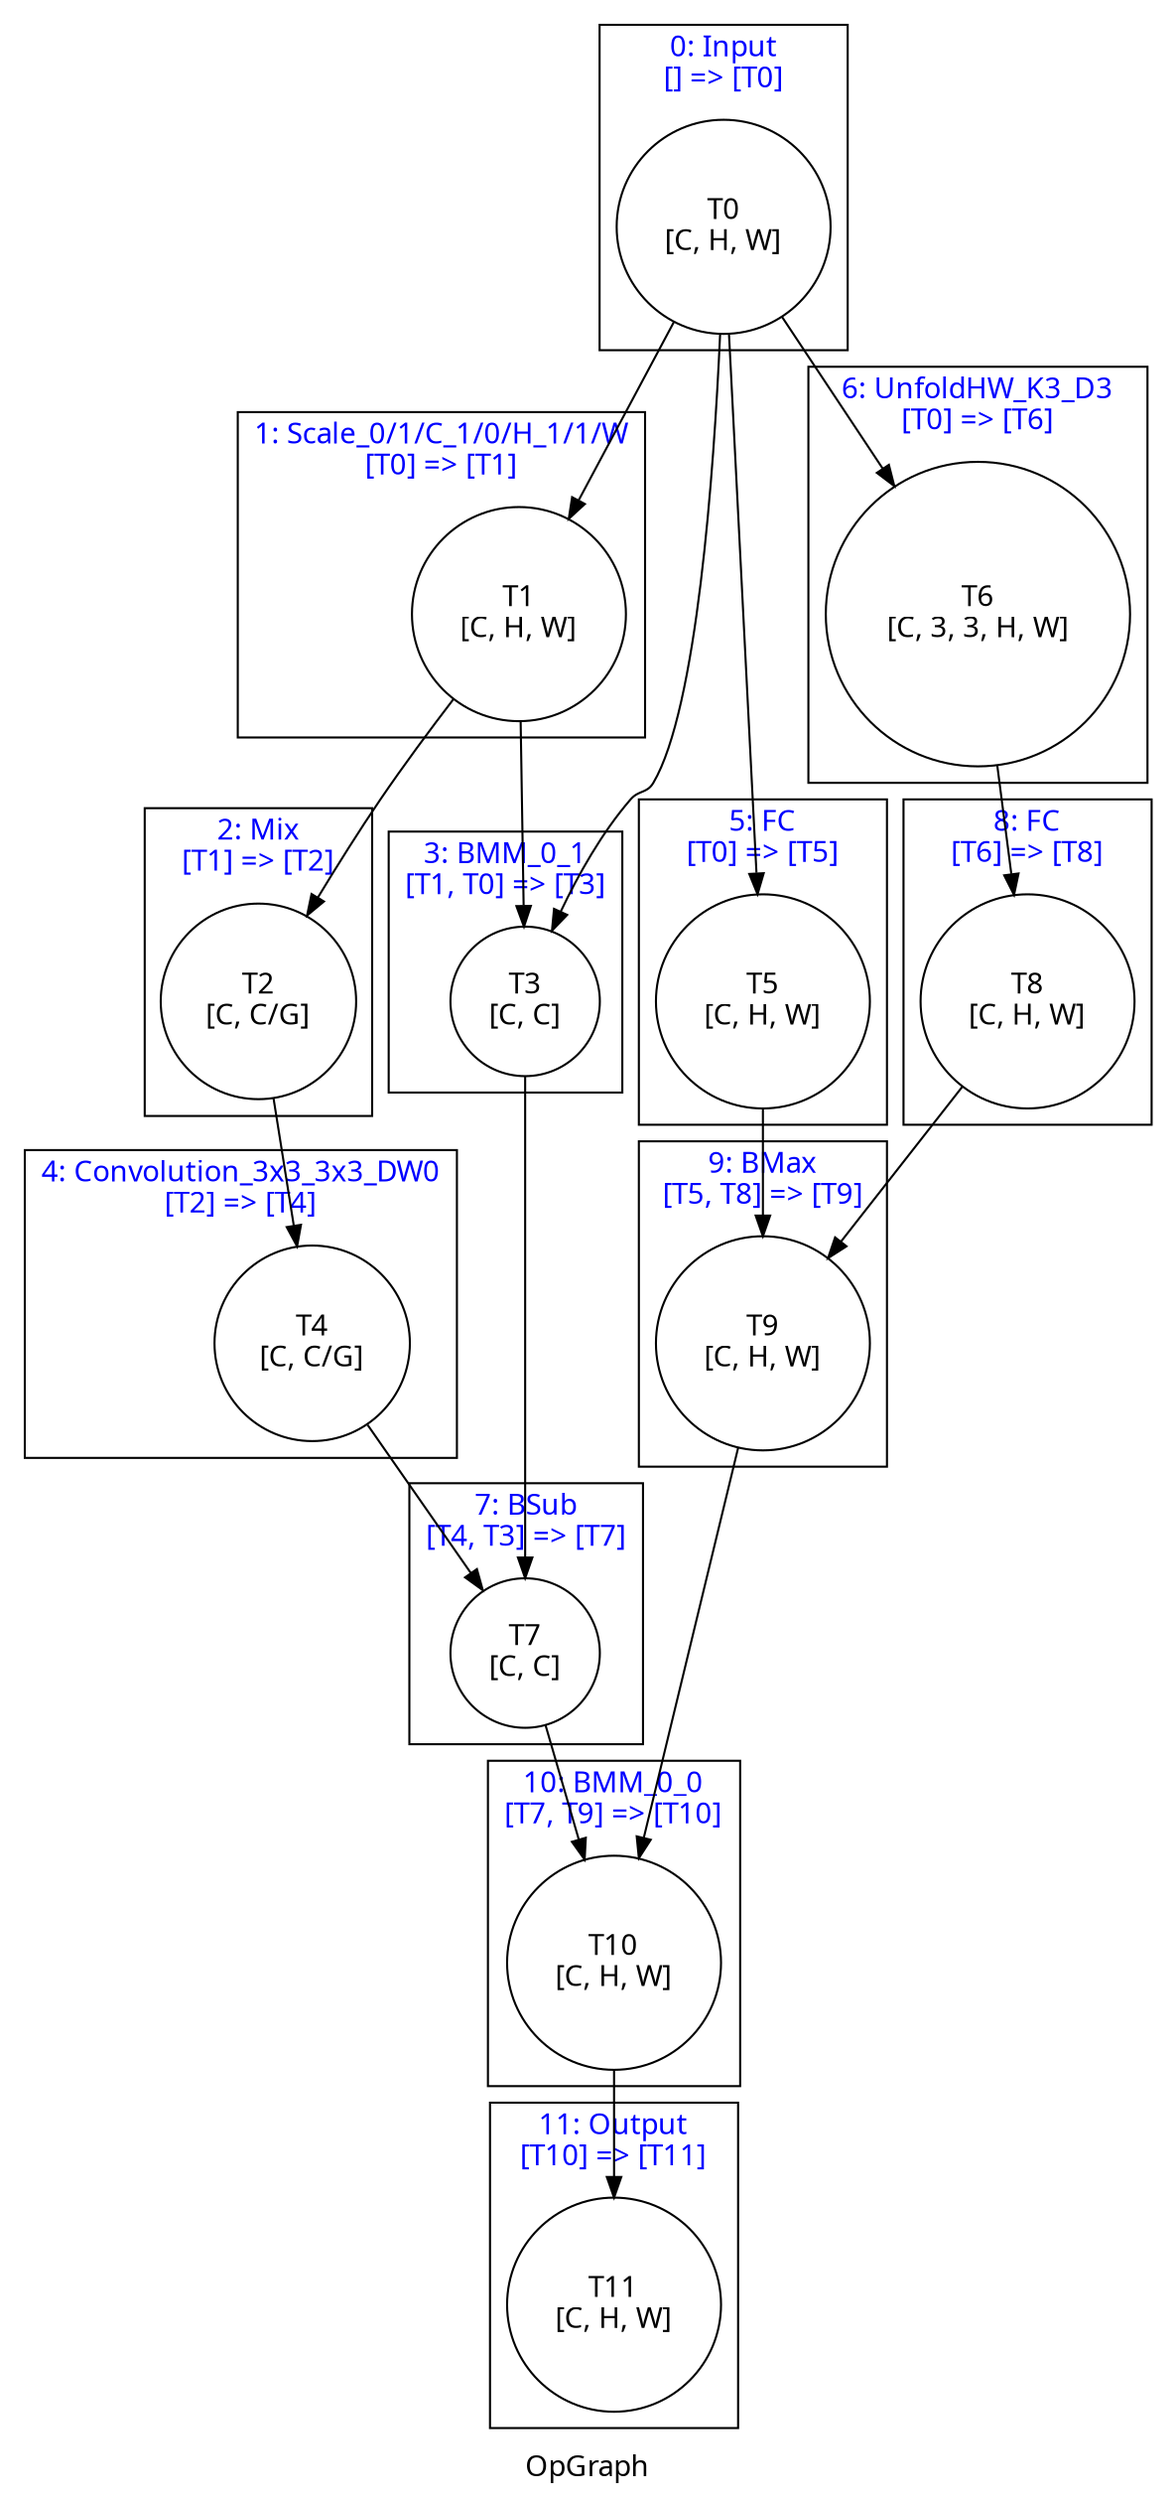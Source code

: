 digraph OpGraph {
    label = "OpGraph"
    fontname = "Graphik";
    subgraph tensors {
        node [shape = circle, color = black, fontname = "Graphik"]
        t_0; t_1; t_2; t_3; t_4; t_5; t_6; t_7; t_8; t_9; t_10; t_11; 
    }
    subgraph cluster_0 {
        fontcolor = blue;
        label = "0: Input\n[] => [T0]";
        t_0 [label = "T0\n[C, H, W]"];
    }
    subgraph cluster_1 {
        fontcolor = blue;
        label = "1: Scale_0/1/C_1/0/H_1/1/W\n[T0] => [T1]";
        t_1 [label = "T1\n[C, H, W]"];
    }
    subgraph cluster_2 {
        fontcolor = blue;
        label = "2: Mix\n[T1] => [T2]";
        t_2 [label = "T2\n[C, C/G]"];
    }
    subgraph cluster_3 {
        fontcolor = blue;
        label = "3: BMM_0_1\n[T1, T0] => [T3]";
        t_3 [label = "T3\n[C, C]"];
    }
    subgraph cluster_4 {
        fontcolor = blue;
        label = "4: Convolution_3x3_3x3_DW0\n[T2] => [T4]";
        t_4 [label = "T4\n[C, C/G]"];
    }
    subgraph cluster_5 {
        fontcolor = blue;
        label = "5: FC\n[T0] => [T5]";
        t_5 [label = "T5\n[C, H, W]"];
    }
    subgraph cluster_6 {
        fontcolor = blue;
        label = "6: UnfoldHW_K3_D3\n[T0] => [T6]";
        t_6 [label = "T6\n[C, 3, 3, H, W]"];
    }
    subgraph cluster_7 {
        fontcolor = blue;
        label = "7: BSub\n[T4, T3] => [T7]";
        t_7 [label = "T7\n[C, C]"];
    }
    subgraph cluster_8 {
        fontcolor = blue;
        label = "8: FC\n[T6] => [T8]";
        t_8 [label = "T8\n[C, H, W]"];
    }
    subgraph cluster_9 {
        fontcolor = blue;
        label = "9: BMax\n[T5, T8] => [T9]";
        t_9 [label = "T9\n[C, H, W]"];
    }
    subgraph cluster_10 {
        fontcolor = blue;
        label = "10: BMM_0_0\n[T7, T9] => [T10]";
        t_10 [label = "T10\n[C, H, W]"];
    }
    subgraph cluster_11 {
        fontcolor = blue;
        label = "11: Output\n[T10] => [T11]";
        t_11 [label = "T11\n[C, H, W]"];
    }
    t_0 -> t_1;
    t_0 -> t_3;
    t_0 -> t_5;
    t_0 -> t_6;
    t_1 -> t_2;
    t_1 -> t_3;
    t_2 -> t_4;
    t_3 -> t_7;
    t_4 -> t_7;
    t_5 -> t_9;
    t_6 -> t_8;
    t_7 -> t_10;
    t_8 -> t_9;
    t_9 -> t_10;
    t_10 -> t_11;
}

